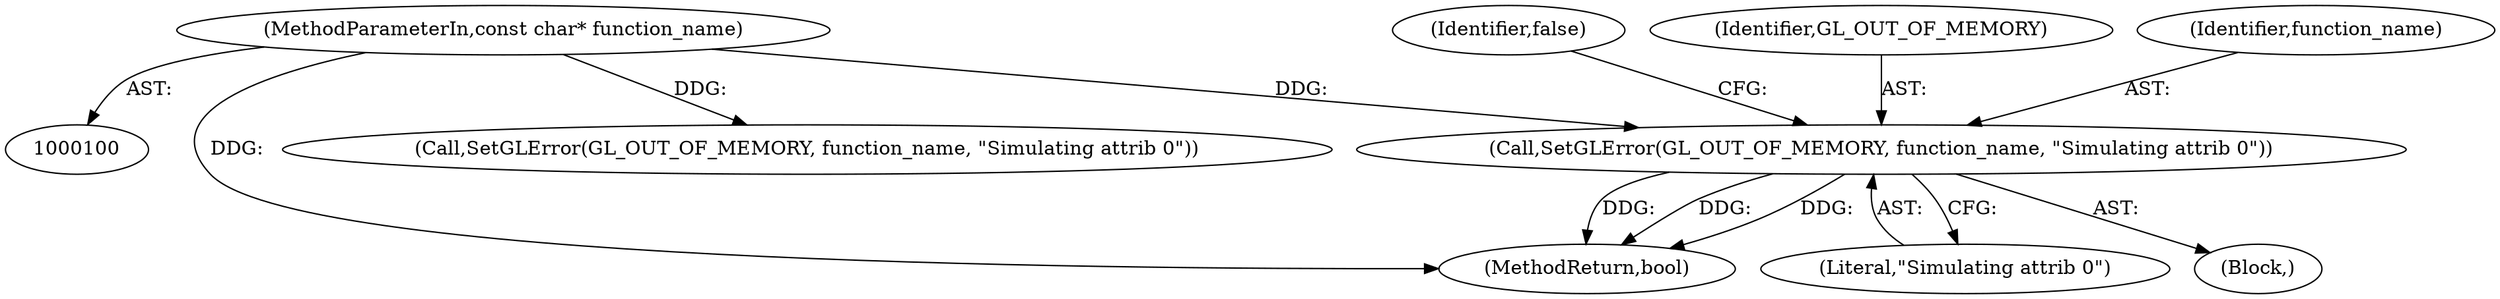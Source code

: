 digraph "0_Chrome_3aad1a37affb1ab70d1897f2b03eb8c077264984_1@pointer" {
"1000201" [label="(Call,SetGLError(GL_OUT_OF_MEMORY, function_name, \"Simulating attrib 0\"))"];
"1000101" [label="(MethodParameterIn,const char* function_name)"];
"1000204" [label="(Literal,\"Simulating attrib 0\")"];
"1000101" [label="(MethodParameterIn,const char* function_name)"];
"1000206" [label="(Identifier,false)"];
"1000201" [label="(Call,SetGLError(GL_OUT_OF_MEMORY, function_name, \"Simulating attrib 0\"))"];
"1000202" [label="(Identifier,GL_OUT_OF_MEMORY)"];
"1000303" [label="(MethodReturn,bool)"];
"1000203" [label="(Identifier,function_name)"];
"1000200" [label="(Block,)"];
"1000164" [label="(Call,SetGLError(GL_OUT_OF_MEMORY, function_name, \"Simulating attrib 0\"))"];
"1000201" -> "1000200"  [label="AST: "];
"1000201" -> "1000204"  [label="CFG: "];
"1000202" -> "1000201"  [label="AST: "];
"1000203" -> "1000201"  [label="AST: "];
"1000204" -> "1000201"  [label="AST: "];
"1000206" -> "1000201"  [label="CFG: "];
"1000201" -> "1000303"  [label="DDG: "];
"1000201" -> "1000303"  [label="DDG: "];
"1000201" -> "1000303"  [label="DDG: "];
"1000101" -> "1000201"  [label="DDG: "];
"1000101" -> "1000100"  [label="AST: "];
"1000101" -> "1000303"  [label="DDG: "];
"1000101" -> "1000164"  [label="DDG: "];
}
